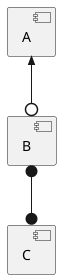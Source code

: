 {
  "sha1": "eihynahmh8qqhdqyb2zlaaeire2r25j",
  "insertion": {
    "when": "2024-06-01T09:03:04.510Z",
    "user": "plantuml@gmail.com"
  }
}
@startuml
component A
component B
component C

A <<--0 B
B @--@ C
@enduml
